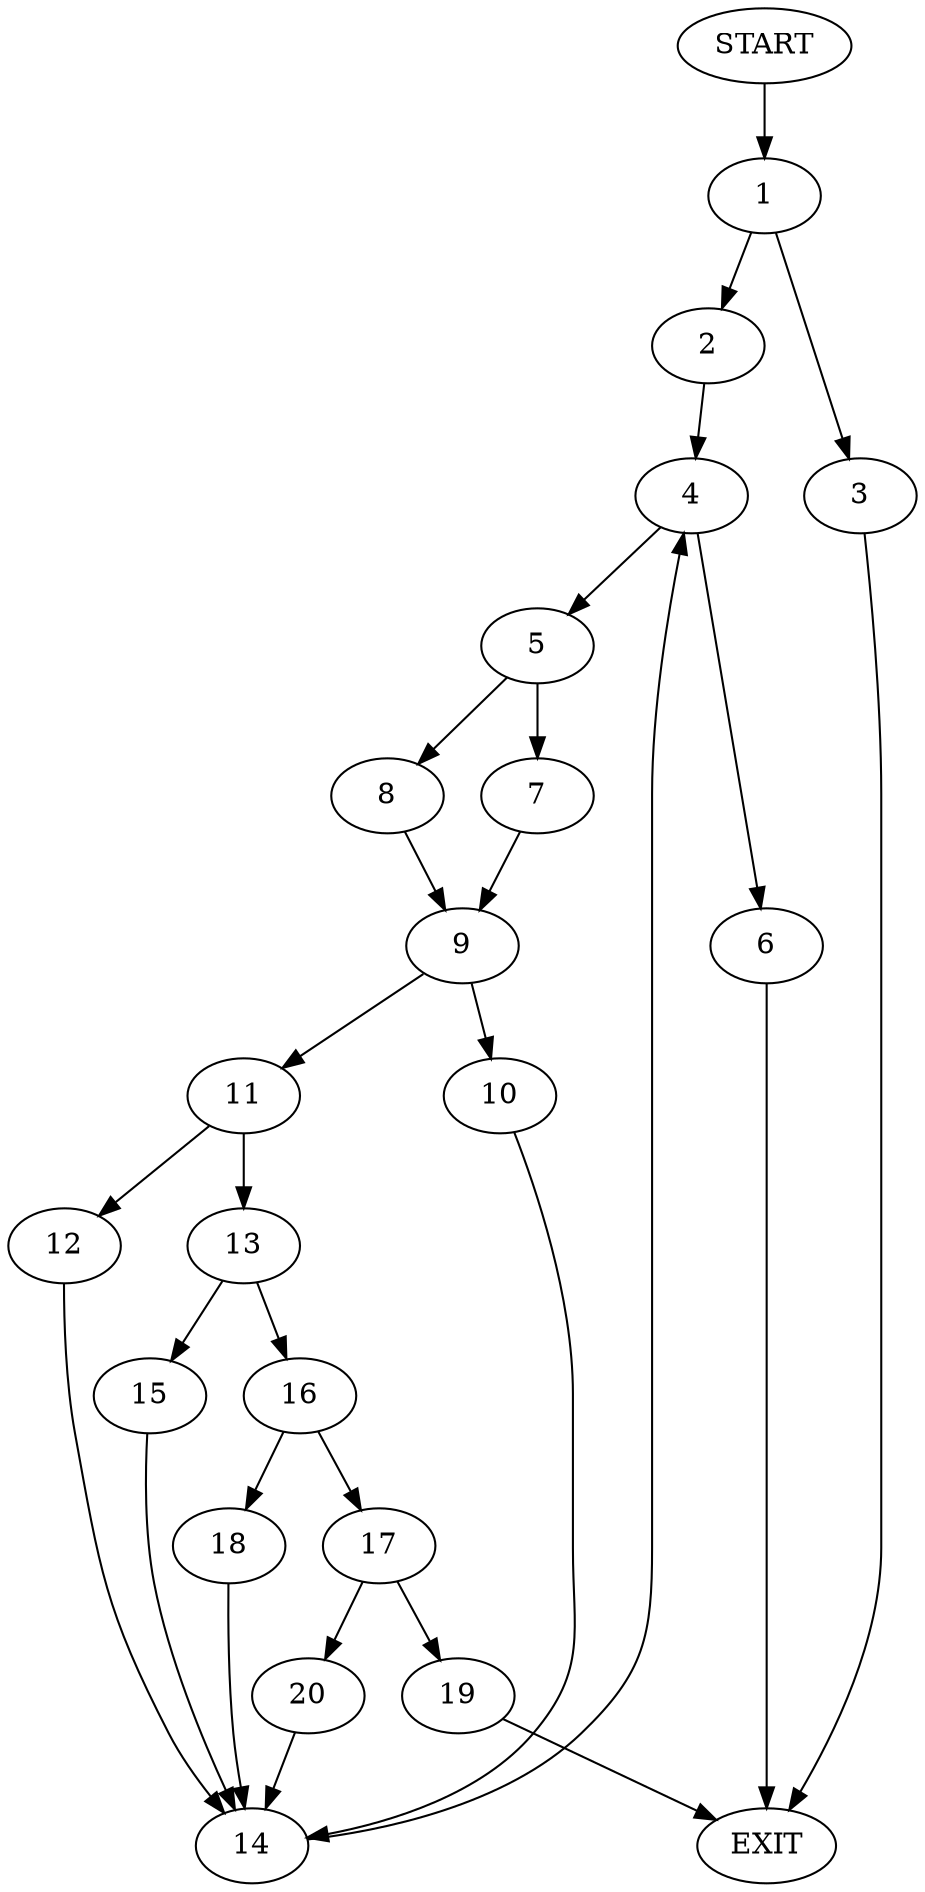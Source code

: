 digraph {
0 [label="START"]
21 [label="EXIT"]
0 -> 1
1 -> 2
1 -> 3
2 -> 4
3 -> 21
4 -> 5
4 -> 6
5 -> 7
5 -> 8
6 -> 21
8 -> 9
7 -> 9
9 -> 10
9 -> 11
11 -> 12
11 -> 13
10 -> 14
14 -> 4
13 -> 15
13 -> 16
12 -> 14
15 -> 14
16 -> 17
16 -> 18
17 -> 19
17 -> 20
18 -> 14
19 -> 21
20 -> 14
}
